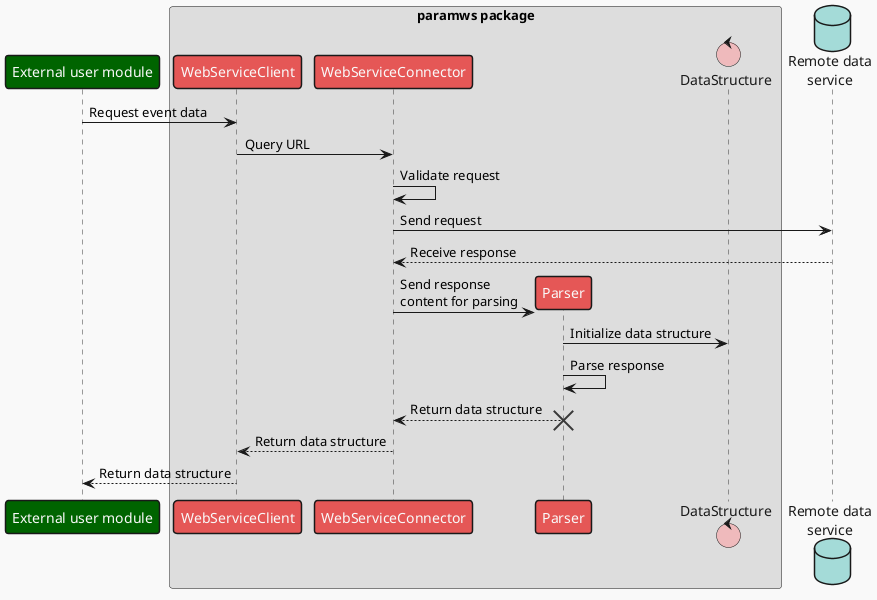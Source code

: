 @startuml
!theme mars

participant "External user module" as user #darkgreen
database "Remote data\nservice" as ds order 40

box "paramws package" 
  participant "WebServiceClient" as wsc
  participant "WebServiceConnector" as ws
  participant "Parser" as p
  control "DataStructure" as DStr
end box

user -> wsc: Request event data
wsc -> ws: Query URL
ws -> ws: Validate request
ws -> ds: Send request
ds --> ws: Receive response
ws -> p **: Send response\ncontent for parsing
p -> DStr: Initialize data structure
p -> p: Parse response
p --> ws: Return data structure
destroy p
deactivate p
ws --> wsc: Return data structure
wsc --> user: Return data structure

@enduml
